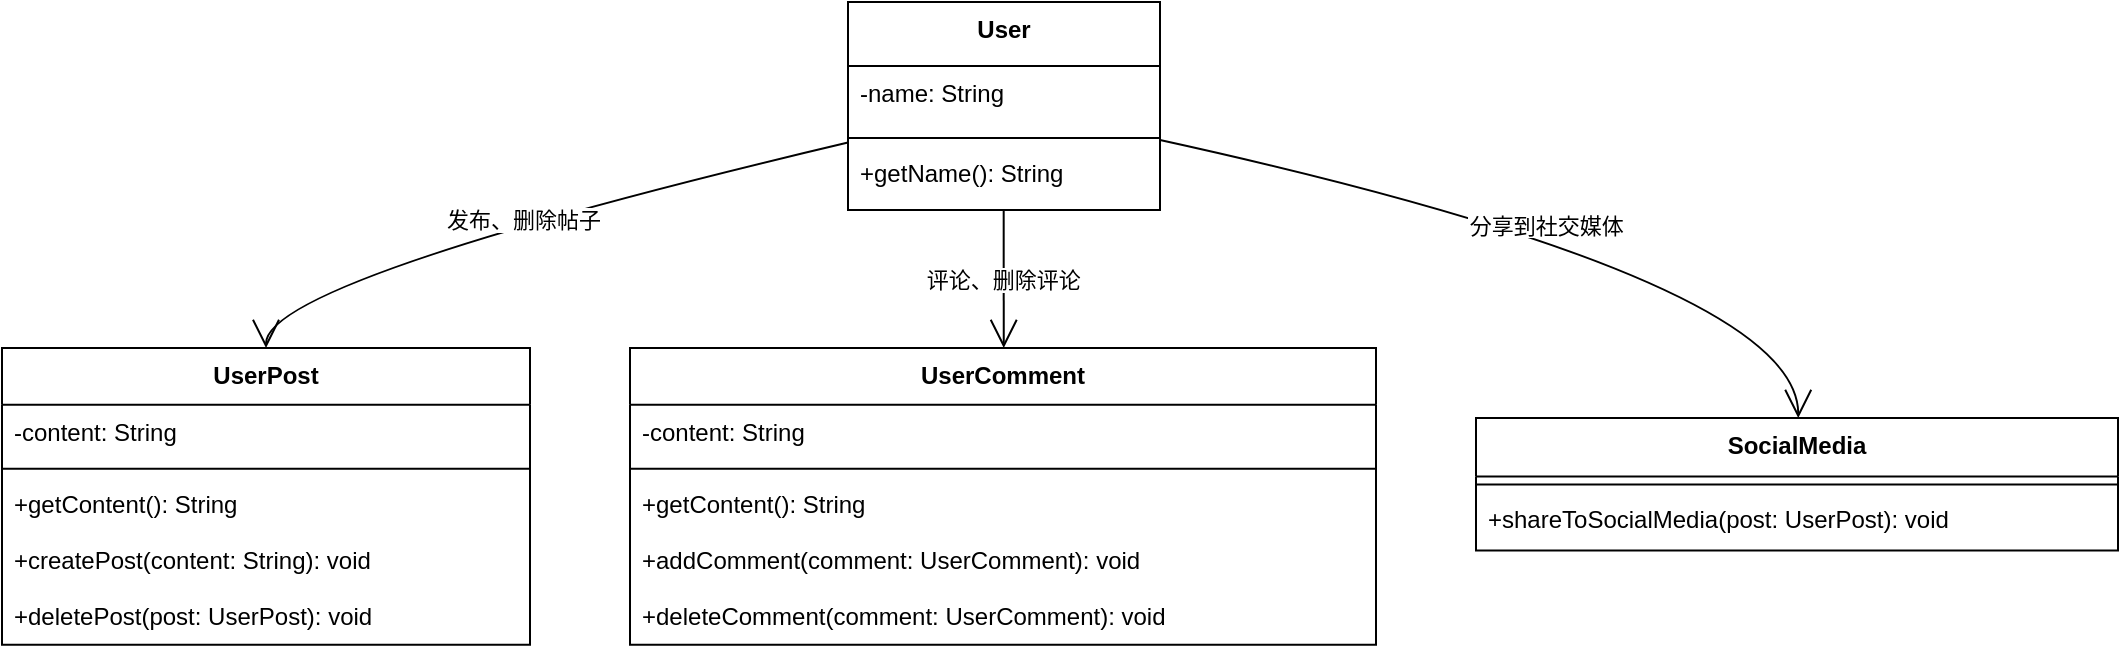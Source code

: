 <mxfile version="21.8.0" type="github">
  <diagram name="第 1 页" id="FjHCsAh8qrmhCNRVhdRv">
    <mxGraphModel dx="1434" dy="790" grid="1" gridSize="10" guides="1" tooltips="1" connect="1" arrows="1" fold="1" page="1" pageScale="1" pageWidth="827" pageHeight="1169" math="0" shadow="0">
      <root>
        <mxCell id="0" />
        <mxCell id="1" parent="0" />
        <mxCell id="HW_D891bQYpkeANnhit5-1" value="User" style="swimlane;fontStyle=1;align=center;verticalAlign=top;childLayout=stackLayout;horizontal=1;startSize=32;horizontalStack=0;resizeParent=1;resizeParentMax=0;resizeLast=0;collapsible=0;marginBottom=0;" vertex="1" parent="1">
          <mxGeometry x="443" y="20" width="156" height="104" as="geometry" />
        </mxCell>
        <mxCell id="HW_D891bQYpkeANnhit5-2" value="-name: String" style="text;strokeColor=none;fillColor=none;align=left;verticalAlign=top;spacingLeft=4;spacingRight=4;overflow=hidden;rotatable=0;points=[[0,0.5],[1,0.5]];portConstraint=eastwest;" vertex="1" parent="HW_D891bQYpkeANnhit5-1">
          <mxGeometry y="32" width="156" height="32" as="geometry" />
        </mxCell>
        <mxCell id="HW_D891bQYpkeANnhit5-3" style="line;strokeWidth=1;fillColor=none;align=left;verticalAlign=middle;spacingTop=-1;spacingLeft=3;spacingRight=3;rotatable=0;labelPosition=right;points=[];portConstraint=eastwest;strokeColor=inherit;" vertex="1" parent="HW_D891bQYpkeANnhit5-1">
          <mxGeometry y="64" width="156" height="8" as="geometry" />
        </mxCell>
        <mxCell id="HW_D891bQYpkeANnhit5-4" value="+getName(): String" style="text;strokeColor=none;fillColor=none;align=left;verticalAlign=top;spacingLeft=4;spacingRight=4;overflow=hidden;rotatable=0;points=[[0,0.5],[1,0.5]];portConstraint=eastwest;" vertex="1" parent="HW_D891bQYpkeANnhit5-1">
          <mxGeometry y="72" width="156" height="32" as="geometry" />
        </mxCell>
        <mxCell id="HW_D891bQYpkeANnhit5-5" value="UserPost" style="swimlane;fontStyle=1;align=center;verticalAlign=top;childLayout=stackLayout;horizontal=1;startSize=28.4;horizontalStack=0;resizeParent=1;resizeParentMax=0;resizeLast=0;collapsible=0;marginBottom=0;" vertex="1" parent="1">
          <mxGeometry x="20" y="193" width="264" height="148.4" as="geometry" />
        </mxCell>
        <mxCell id="HW_D891bQYpkeANnhit5-6" value="-content: String" style="text;strokeColor=none;fillColor=none;align=left;verticalAlign=top;spacingLeft=4;spacingRight=4;overflow=hidden;rotatable=0;points=[[0,0.5],[1,0.5]];portConstraint=eastwest;" vertex="1" parent="HW_D891bQYpkeANnhit5-5">
          <mxGeometry y="28.4" width="264" height="28" as="geometry" />
        </mxCell>
        <mxCell id="HW_D891bQYpkeANnhit5-7" style="line;strokeWidth=1;fillColor=none;align=left;verticalAlign=middle;spacingTop=-1;spacingLeft=3;spacingRight=3;rotatable=0;labelPosition=right;points=[];portConstraint=eastwest;strokeColor=inherit;" vertex="1" parent="HW_D891bQYpkeANnhit5-5">
          <mxGeometry y="56.4" width="264" height="8" as="geometry" />
        </mxCell>
        <mxCell id="HW_D891bQYpkeANnhit5-8" value="+getContent(): String" style="text;strokeColor=none;fillColor=none;align=left;verticalAlign=top;spacingLeft=4;spacingRight=4;overflow=hidden;rotatable=0;points=[[0,0.5],[1,0.5]];portConstraint=eastwest;" vertex="1" parent="HW_D891bQYpkeANnhit5-5">
          <mxGeometry y="64.4" width="264" height="28" as="geometry" />
        </mxCell>
        <mxCell id="HW_D891bQYpkeANnhit5-9" value="+createPost(content: String): void" style="text;strokeColor=none;fillColor=none;align=left;verticalAlign=top;spacingLeft=4;spacingRight=4;overflow=hidden;rotatable=0;points=[[0,0.5],[1,0.5]];portConstraint=eastwest;" vertex="1" parent="HW_D891bQYpkeANnhit5-5">
          <mxGeometry y="92.4" width="264" height="28" as="geometry" />
        </mxCell>
        <mxCell id="HW_D891bQYpkeANnhit5-10" value="+deletePost(post: UserPost): void" style="text;strokeColor=none;fillColor=none;align=left;verticalAlign=top;spacingLeft=4;spacingRight=4;overflow=hidden;rotatable=0;points=[[0,0.5],[1,0.5]];portConstraint=eastwest;" vertex="1" parent="HW_D891bQYpkeANnhit5-5">
          <mxGeometry y="120.4" width="264" height="28" as="geometry" />
        </mxCell>
        <mxCell id="HW_D891bQYpkeANnhit5-11" value="UserComment" style="swimlane;fontStyle=1;align=center;verticalAlign=top;childLayout=stackLayout;horizontal=1;startSize=28.4;horizontalStack=0;resizeParent=1;resizeParentMax=0;resizeLast=0;collapsible=0;marginBottom=0;" vertex="1" parent="1">
          <mxGeometry x="334" y="193" width="373" height="148.4" as="geometry" />
        </mxCell>
        <mxCell id="HW_D891bQYpkeANnhit5-12" value="-content: String" style="text;strokeColor=none;fillColor=none;align=left;verticalAlign=top;spacingLeft=4;spacingRight=4;overflow=hidden;rotatable=0;points=[[0,0.5],[1,0.5]];portConstraint=eastwest;" vertex="1" parent="HW_D891bQYpkeANnhit5-11">
          <mxGeometry y="28.4" width="373" height="28" as="geometry" />
        </mxCell>
        <mxCell id="HW_D891bQYpkeANnhit5-13" style="line;strokeWidth=1;fillColor=none;align=left;verticalAlign=middle;spacingTop=-1;spacingLeft=3;spacingRight=3;rotatable=0;labelPosition=right;points=[];portConstraint=eastwest;strokeColor=inherit;" vertex="1" parent="HW_D891bQYpkeANnhit5-11">
          <mxGeometry y="56.4" width="373" height="8" as="geometry" />
        </mxCell>
        <mxCell id="HW_D891bQYpkeANnhit5-14" value="+getContent(): String" style="text;strokeColor=none;fillColor=none;align=left;verticalAlign=top;spacingLeft=4;spacingRight=4;overflow=hidden;rotatable=0;points=[[0,0.5],[1,0.5]];portConstraint=eastwest;" vertex="1" parent="HW_D891bQYpkeANnhit5-11">
          <mxGeometry y="64.4" width="373" height="28" as="geometry" />
        </mxCell>
        <mxCell id="HW_D891bQYpkeANnhit5-15" value="+addComment(comment: UserComment): void" style="text;strokeColor=none;fillColor=none;align=left;verticalAlign=top;spacingLeft=4;spacingRight=4;overflow=hidden;rotatable=0;points=[[0,0.5],[1,0.5]];portConstraint=eastwest;" vertex="1" parent="HW_D891bQYpkeANnhit5-11">
          <mxGeometry y="92.4" width="373" height="28" as="geometry" />
        </mxCell>
        <mxCell id="HW_D891bQYpkeANnhit5-16" value="+deleteComment(comment: UserComment): void" style="text;strokeColor=none;fillColor=none;align=left;verticalAlign=top;spacingLeft=4;spacingRight=4;overflow=hidden;rotatable=0;points=[[0,0.5],[1,0.5]];portConstraint=eastwest;" vertex="1" parent="HW_D891bQYpkeANnhit5-11">
          <mxGeometry y="120.4" width="373" height="28" as="geometry" />
        </mxCell>
        <mxCell id="HW_D891bQYpkeANnhit5-17" value="SocialMedia" style="swimlane;fontStyle=1;align=center;verticalAlign=top;childLayout=stackLayout;horizontal=1;startSize=29.2;horizontalStack=0;resizeParent=1;resizeParentMax=0;resizeLast=0;collapsible=0;marginBottom=0;" vertex="1" parent="1">
          <mxGeometry x="757" y="228" width="321" height="66.2" as="geometry" />
        </mxCell>
        <mxCell id="HW_D891bQYpkeANnhit5-18" style="line;strokeWidth=1;fillColor=none;align=left;verticalAlign=middle;spacingTop=-1;spacingLeft=3;spacingRight=3;rotatable=0;labelPosition=right;points=[];portConstraint=eastwest;strokeColor=inherit;" vertex="1" parent="HW_D891bQYpkeANnhit5-17">
          <mxGeometry y="29.2" width="321" height="8" as="geometry" />
        </mxCell>
        <mxCell id="HW_D891bQYpkeANnhit5-19" value="+shareToSocialMedia(post: UserPost): void" style="text;strokeColor=none;fillColor=none;align=left;verticalAlign=top;spacingLeft=4;spacingRight=4;overflow=hidden;rotatable=0;points=[[0,0.5],[1,0.5]];portConstraint=eastwest;" vertex="1" parent="HW_D891bQYpkeANnhit5-17">
          <mxGeometry y="37.2" width="321" height="29" as="geometry" />
        </mxCell>
        <mxCell id="HW_D891bQYpkeANnhit5-20" value="发布、删除帖子" style="curved=1;startArrow=none;endArrow=open;endSize=12;exitX=-0.001;exitY=0.676;entryX=0.5;entryY=0;rounded=0;" edge="1" parent="1" source="HW_D891bQYpkeANnhit5-1" target="HW_D891bQYpkeANnhit5-5">
          <mxGeometry relative="1" as="geometry">
            <Array as="points">
              <mxPoint x="152" y="159" />
            </Array>
          </mxGeometry>
        </mxCell>
        <mxCell id="HW_D891bQYpkeANnhit5-21" value="评论、删除评论" style="curved=1;startArrow=none;endArrow=open;endSize=12;exitX=0.499;exitY=1;entryX=0.501;entryY=0;rounded=0;" edge="1" parent="1" source="HW_D891bQYpkeANnhit5-1" target="HW_D891bQYpkeANnhit5-11">
          <mxGeometry relative="1" as="geometry">
            <Array as="points" />
          </mxGeometry>
        </mxCell>
        <mxCell id="HW_D891bQYpkeANnhit5-22" value="分享到社交媒体" style="curved=1;startArrow=none;endArrow=open;endSize=12;exitX=0.999;exitY=0.663;entryX=0.502;entryY=-0.006;rounded=0;" edge="1" parent="1" source="HW_D891bQYpkeANnhit5-1" target="HW_D891bQYpkeANnhit5-17">
          <mxGeometry relative="1" as="geometry">
            <Array as="points">
              <mxPoint x="918" y="159" />
            </Array>
          </mxGeometry>
        </mxCell>
      </root>
    </mxGraphModel>
  </diagram>
</mxfile>
